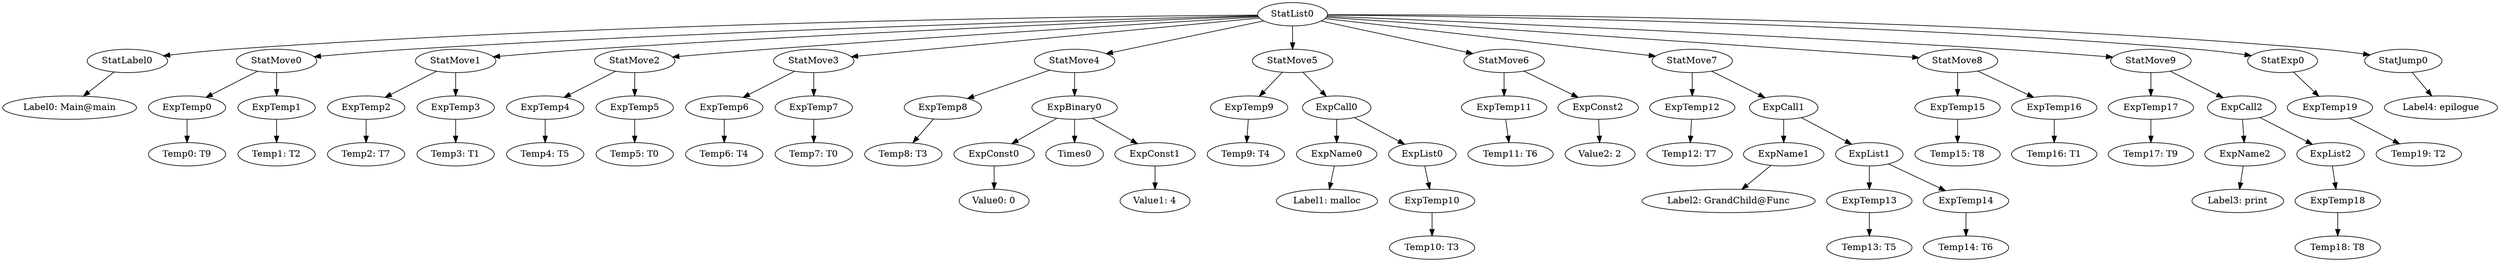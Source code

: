 digraph {
	ordering = out;
	ExpTemp9 -> "Temp9: T4";
	ExpBinary0 -> ExpConst0;
	ExpBinary0 -> Times0;
	ExpBinary0 -> ExpConst1;
	ExpTemp12 -> "Temp12: T7";
	ExpConst0 -> "Value0: 0";
	StatMove5 -> ExpTemp9;
	StatMove5 -> ExpCall0;
	ExpConst1 -> "Value1: 4";
	StatMove4 -> ExpTemp8;
	StatMove4 -> ExpBinary0;
	StatMove7 -> ExpTemp12;
	StatMove7 -> ExpCall1;
	ExpList1 -> ExpTemp13;
	ExpList1 -> ExpTemp14;
	ExpTemp18 -> "Temp18: T8";
	ExpTemp8 -> "Temp8: T3";
	StatMove1 -> ExpTemp2;
	StatMove1 -> ExpTemp3;
	ExpName0 -> "Label1: malloc";
	ExpTemp4 -> "Temp4: T5";
	StatMove3 -> ExpTemp6;
	StatMove3 -> ExpTemp7;
	ExpTemp5 -> "Temp5: T0";
	ExpTemp1 -> "Temp1: T2";
	ExpTemp14 -> "Temp14: T6";
	ExpName2 -> "Label3: print";
	ExpTemp7 -> "Temp7: T0";
	ExpTemp0 -> "Temp0: T9";
	StatList0 -> StatLabel0;
	StatList0 -> StatMove0;
	StatList0 -> StatMove1;
	StatList0 -> StatMove2;
	StatList0 -> StatMove3;
	StatList0 -> StatMove4;
	StatList0 -> StatMove5;
	StatList0 -> StatMove6;
	StatList0 -> StatMove7;
	StatList0 -> StatMove8;
	StatList0 -> StatMove9;
	StatList0 -> StatExp0;
	StatList0 -> StatJump0;
	StatLabel0 -> "Label0: Main@main";
	ExpTemp3 -> "Temp3: T1";
	ExpTemp2 -> "Temp2: T7";
	ExpTemp10 -> "Temp10: T3";
	ExpCall0 -> ExpName0;
	ExpCall0 -> ExpList0;
	ExpTemp17 -> "Temp17: T9";
	ExpList0 -> ExpTemp10;
	ExpTemp6 -> "Temp6: T4";
	StatMove6 -> ExpTemp11;
	StatMove6 -> ExpConst2;
	ExpConst2 -> "Value2: 2";
	ExpCall2 -> ExpName2;
	ExpCall2 -> ExpList2;
	ExpTemp15 -> "Temp15: T8";
	ExpName1 -> "Label2: GrandChild@Func";
	StatJump0 -> "Label4: epilogue";
	ExpCall1 -> ExpName1;
	ExpCall1 -> ExpList1;
	ExpTemp13 -> "Temp13: T5";
	ExpTemp16 -> "Temp16: T1";
	StatMove0 -> ExpTemp0;
	StatMove0 -> ExpTemp1;
	StatMove8 -> ExpTemp15;
	StatMove8 -> ExpTemp16;
	StatMove9 -> ExpTemp17;
	StatMove9 -> ExpCall2;
	ExpList2 -> ExpTemp18;
	StatMove2 -> ExpTemp4;
	StatMove2 -> ExpTemp5;
	ExpTemp19 -> "Temp19: T2";
	ExpTemp11 -> "Temp11: T6";
	StatExp0 -> ExpTemp19;
}


